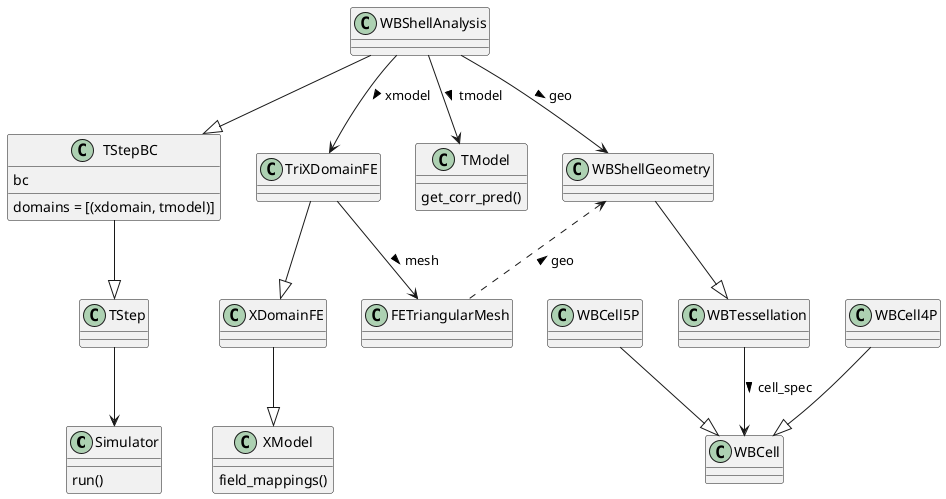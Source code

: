@startuml
'https://plantuml.com/class-diagram

class Simulator {
 run()
}

TStep --> Simulator

class TStep {
}

TStepBC --|> TStep

class TStepBC {
    domains = [(xdomain, tmodel)]
    bc
}

WBShellAnalysis --|> TStepBC

class WBCell {
}

class WBCell4P{
}

class WBCell5P{
}

WBCell4P --|> WBCell

WBCell5P --|> WBCell

class WBTessellation {

}

WBTessellation --> WBCell: cell_spec >

class FETriangularMesh{
}

class WBShellGeometry{
}

WBShellGeometry --|> WBTessellation

WBShellGeometry <.. FETriangularMesh : geo <


class TModel {
    get_corr_pred()
}

class XModel{
    field_mappings()
}

class TriXDomainFE{
}

XDomainFE --|> XModel
TriXDomainFE --|> XDomainFE

TriXDomainFE --> FETriangularMesh : mesh >

WBShellAnalysis --> WBShellGeometry : geo >
WBShellAnalysis --> TModel : tmodel >
WBShellAnalysis --> TriXDomainFE : xmodel >

@enduml